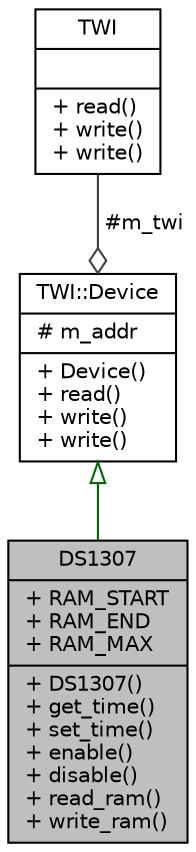 digraph "DS1307"
{
  edge [fontname="Helvetica",fontsize="10",labelfontname="Helvetica",labelfontsize="10"];
  node [fontname="Helvetica",fontsize="10",shape=record];
  Node1 [label="{DS1307\n|+ RAM_START\l+ RAM_END\l+ RAM_MAX\l|+ DS1307()\l+ get_time()\l+ set_time()\l+ enable()\l+ disable()\l+ read_ram()\l+ write_ram()\l}",height=0.2,width=0.4,color="black", fillcolor="grey75", style="filled", fontcolor="black"];
  Node2 -> Node1 [dir="back",color="darkgreen",fontsize="10",style="solid",arrowtail="onormal",fontname="Helvetica"];
  Node2 [label="{TWI::Device\n|# m_addr\l|+ Device()\l+ read()\l+ write()\l+ write()\l}",height=0.2,width=0.4,color="black", fillcolor="white", style="filled",URL="$d4/d2d/classTWI_1_1Device.html"];
  Node3 -> Node2 [color="grey25",fontsize="10",style="solid",label=" #m_twi" ,arrowhead="odiamond",fontname="Helvetica"];
  Node3 [label="{TWI\n||+ read()\l+ write()\l+ write()\l}",height=0.2,width=0.4,color="black", fillcolor="white", style="filled",URL="$d1/deb/classTWI.html"];
}
